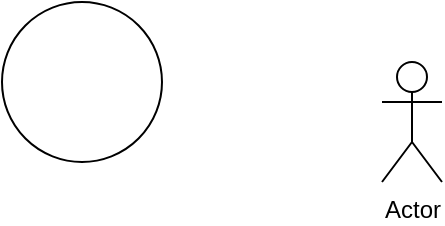 <mxfile version="13.1.1" type="github"><diagram id="0K_9WHdd9w5-j38LtHeC" name="Page-1"><mxGraphModel dx="1342" dy="742" grid="1" gridSize="10" guides="1" tooltips="1" connect="1" arrows="1" fold="1" page="1" pageScale="1" pageWidth="827" pageHeight="1169" math="0" shadow="0"><root><mxCell id="0"/><mxCell id="1" parent="0"/><mxCell id="ekCZ4kEHHR1P0H_sJTlj-1" value="Actor" style="shape=umlActor;verticalLabelPosition=bottom;labelBackgroundColor=#ffffff;verticalAlign=top;html=1;outlineConnect=0;" vertex="1" parent="1"><mxGeometry x="360" y="170" width="30" height="60" as="geometry"/></mxCell><mxCell id="ekCZ4kEHHR1P0H_sJTlj-2" value="" style="ellipse;whiteSpace=wrap;html=1;aspect=fixed;" vertex="1" parent="1"><mxGeometry x="170" y="140" width="80" height="80" as="geometry"/></mxCell></root></mxGraphModel></diagram></mxfile>